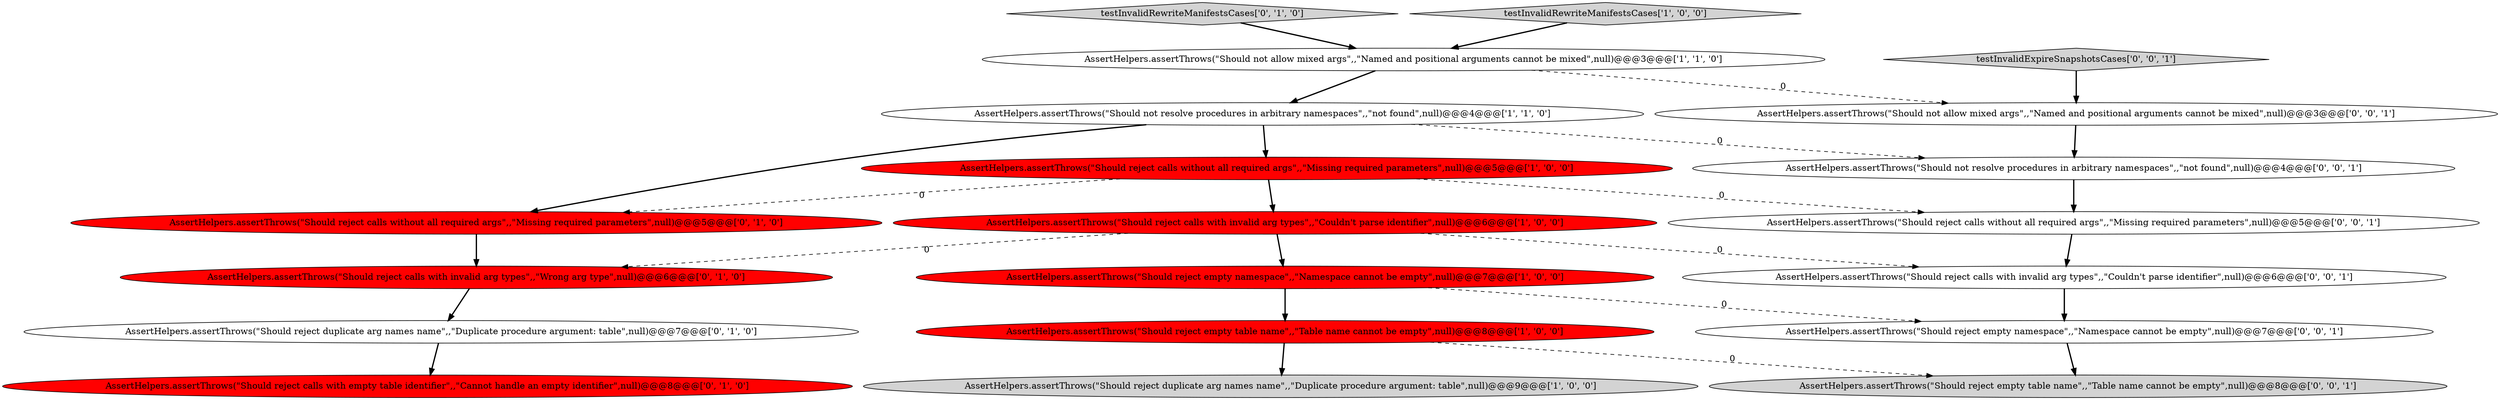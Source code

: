 digraph {
9 [style = filled, label = "AssertHelpers.assertThrows(\"Should reject calls with empty table identifier\",,\"Cannot handle an empty identifier\",null)@@@8@@@['0', '1', '0']", fillcolor = red, shape = ellipse image = "AAA1AAABBB2BBB"];
17 [style = filled, label = "AssertHelpers.assertThrows(\"Should not resolve procedures in arbitrary namespaces\",,\"not found\",null)@@@4@@@['0', '0', '1']", fillcolor = white, shape = ellipse image = "AAA0AAABBB3BBB"];
2 [style = filled, label = "AssertHelpers.assertThrows(\"Should not allow mixed args\",,\"Named and positional arguments cannot be mixed\",null)@@@3@@@['1', '1', '0']", fillcolor = white, shape = ellipse image = "AAA0AAABBB1BBB"];
8 [style = filled, label = "testInvalidRewriteManifestsCases['0', '1', '0']", fillcolor = lightgray, shape = diamond image = "AAA0AAABBB2BBB"];
3 [style = filled, label = "AssertHelpers.assertThrows(\"Should reject calls with invalid arg types\",,\"Couldn't parse identifier\",null)@@@6@@@['1', '0', '0']", fillcolor = red, shape = ellipse image = "AAA1AAABBB1BBB"];
19 [style = filled, label = "AssertHelpers.assertThrows(\"Should reject empty namespace\",,\"Namespace cannot be empty\",null)@@@7@@@['0', '0', '1']", fillcolor = white, shape = ellipse image = "AAA0AAABBB3BBB"];
16 [style = filled, label = "AssertHelpers.assertThrows(\"Should reject calls without all required args\",,\"Missing required parameters\",null)@@@5@@@['0', '0', '1']", fillcolor = white, shape = ellipse image = "AAA0AAABBB3BBB"];
4 [style = filled, label = "AssertHelpers.assertThrows(\"Should reject empty namespace\",,\"Namespace cannot be empty\",null)@@@7@@@['1', '0', '0']", fillcolor = red, shape = ellipse image = "AAA1AAABBB1BBB"];
6 [style = filled, label = "AssertHelpers.assertThrows(\"Should reject calls without all required args\",,\"Missing required parameters\",null)@@@5@@@['1', '0', '0']", fillcolor = red, shape = ellipse image = "AAA1AAABBB1BBB"];
12 [style = filled, label = "AssertHelpers.assertThrows(\"Should reject duplicate arg names name\",,\"Duplicate procedure argument: table\",null)@@@7@@@['0', '1', '0']", fillcolor = white, shape = ellipse image = "AAA0AAABBB2BBB"];
13 [style = filled, label = "AssertHelpers.assertThrows(\"Should not allow mixed args\",,\"Named and positional arguments cannot be mixed\",null)@@@3@@@['0', '0', '1']", fillcolor = white, shape = ellipse image = "AAA0AAABBB3BBB"];
10 [style = filled, label = "AssertHelpers.assertThrows(\"Should reject calls with invalid arg types\",,\"Wrong arg type\",null)@@@6@@@['0', '1', '0']", fillcolor = red, shape = ellipse image = "AAA1AAABBB2BBB"];
11 [style = filled, label = "AssertHelpers.assertThrows(\"Should reject calls without all required args\",,\"Missing required parameters\",null)@@@5@@@['0', '1', '0']", fillcolor = red, shape = ellipse image = "AAA1AAABBB2BBB"];
14 [style = filled, label = "AssertHelpers.assertThrows(\"Should reject calls with invalid arg types\",,\"Couldn't parse identifier\",null)@@@6@@@['0', '0', '1']", fillcolor = white, shape = ellipse image = "AAA0AAABBB3BBB"];
7 [style = filled, label = "AssertHelpers.assertThrows(\"Should reject duplicate arg names name\",,\"Duplicate procedure argument: table\",null)@@@9@@@['1', '0', '0']", fillcolor = lightgray, shape = ellipse image = "AAA0AAABBB1BBB"];
1 [style = filled, label = "AssertHelpers.assertThrows(\"Should reject empty table name\",,\"Table name cannot be empty\",null)@@@8@@@['1', '0', '0']", fillcolor = red, shape = ellipse image = "AAA1AAABBB1BBB"];
5 [style = filled, label = "testInvalidRewriteManifestsCases['1', '0', '0']", fillcolor = lightgray, shape = diamond image = "AAA0AAABBB1BBB"];
15 [style = filled, label = "testInvalidExpireSnapshotsCases['0', '0', '1']", fillcolor = lightgray, shape = diamond image = "AAA0AAABBB3BBB"];
0 [style = filled, label = "AssertHelpers.assertThrows(\"Should not resolve procedures in arbitrary namespaces\",,\"not found\",null)@@@4@@@['1', '1', '0']", fillcolor = white, shape = ellipse image = "AAA0AAABBB1BBB"];
18 [style = filled, label = "AssertHelpers.assertThrows(\"Should reject empty table name\",,\"Table name cannot be empty\",null)@@@8@@@['0', '0', '1']", fillcolor = lightgray, shape = ellipse image = "AAA0AAABBB3BBB"];
6->3 [style = bold, label=""];
19->18 [style = bold, label=""];
15->13 [style = bold, label=""];
0->6 [style = bold, label=""];
6->11 [style = dashed, label="0"];
0->11 [style = bold, label=""];
14->19 [style = bold, label=""];
1->18 [style = dashed, label="0"];
12->9 [style = bold, label=""];
0->17 [style = dashed, label="0"];
3->4 [style = bold, label=""];
1->7 [style = bold, label=""];
13->17 [style = bold, label=""];
5->2 [style = bold, label=""];
2->0 [style = bold, label=""];
6->16 [style = dashed, label="0"];
8->2 [style = bold, label=""];
11->10 [style = bold, label=""];
10->12 [style = bold, label=""];
2->13 [style = dashed, label="0"];
16->14 [style = bold, label=""];
4->19 [style = dashed, label="0"];
4->1 [style = bold, label=""];
3->10 [style = dashed, label="0"];
3->14 [style = dashed, label="0"];
17->16 [style = bold, label=""];
}
